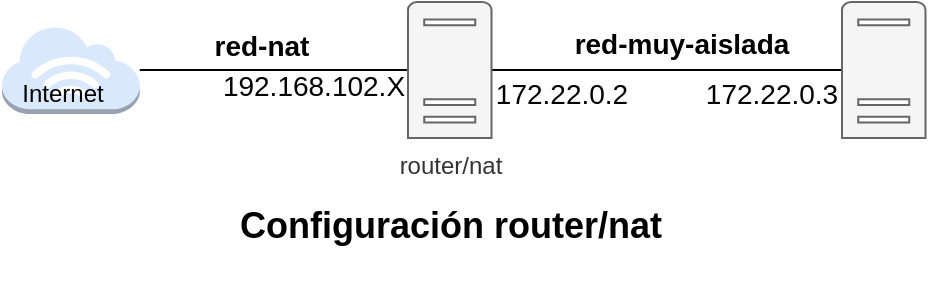 <mxfile version="26.0.13">
  <diagram id="k4pNC1rw3EwO7Iqltvwy" name="Page-1">
    <mxGraphModel dx="2074" dy="1088" grid="1" gridSize="10" guides="1" tooltips="1" connect="1" arrows="1" fold="1" page="1" pageScale="1" pageWidth="827" pageHeight="1169" math="0" shadow="0">
      <root>
        <mxCell id="0" />
        <mxCell id="1" parent="0" />
        <mxCell id="ECoGbR0762pp9iFnCjb--5" value="" style="outlineConnect=0;dashed=0;verticalLabelPosition=bottom;verticalAlign=top;align=center;html=1;shape=mxgraph.aws3.internet_3;fillColor=#dae8fc;strokeColor=#6c8ebf;" parent="1" vertex="1">
          <mxGeometry x="190" y="390" width="68.88" height="44" as="geometry" />
        </mxCell>
        <mxCell id="_etOdeRrxOBRMlxFL1JE-13" value="" style="edgeStyle=none;rounded=0;orthogonalLoop=1;jettySize=auto;html=1;endArrow=none;endFill=0;startArrow=none;" parent="1" source="ECoGbR0762pp9iFnCjb--5" target="ECoGbR0762pp9iFnCjb--2" edge="1">
          <mxGeometry relative="1" as="geometry">
            <mxPoint x="450" y="270" as="sourcePoint" />
            <mxPoint x="450" y="370" as="targetPoint" />
          </mxGeometry>
        </mxCell>
        <mxCell id="_etOdeRrxOBRMlxFL1JE-19" value="Internet" style="text;html=1;resizable=0;autosize=1;align=center;verticalAlign=middle;points=[];fillColor=none;strokeColor=none;rounded=0;" parent="1" vertex="1">
          <mxGeometry x="190" y="414" width="60" height="20" as="geometry" />
        </mxCell>
        <mxCell id="ECoGbR0762pp9iFnCjb--3" value="" style="edgeStyle=orthogonalEdgeStyle;rounded=0;orthogonalLoop=1;jettySize=auto;html=1;endArrow=none;endFill=0;" parent="1" source="ECoGbR0762pp9iFnCjb--2" target="mO2-hgsHOFpzF077Ll3o-1" edge="1">
          <mxGeometry relative="1" as="geometry">
            <mxPoint x="550" y="411" as="targetPoint" />
          </mxGeometry>
        </mxCell>
        <mxCell id="ECoGbR0762pp9iFnCjb--2" value="router/nat" style="sketch=0;pointerEvents=1;shadow=0;dashed=0;html=1;strokeColor=#666666;labelPosition=center;verticalLabelPosition=bottom;verticalAlign=top;outlineConnect=0;align=center;shape=mxgraph.office.servers.physical_host;fillColor=#f5f5f5;fontColor=#333333;" parent="1" vertex="1">
          <mxGeometry x="393" y="378" width="41.75" height="68" as="geometry" />
        </mxCell>
        <mxCell id="ECoGbR0762pp9iFnCjb--10" value="&lt;h2&gt;&lt;font size=&quot;1&quot;&gt;&lt;b style=&quot;font-size: 18px&quot;&gt;Configuración router/nat&lt;/b&gt;&lt;/font&gt;&lt;/h2&gt;" style="text;html=1;resizable=0;autosize=1;align=center;verticalAlign=middle;points=[];fillColor=none;strokeColor=none;rounded=0;" parent="1" vertex="1">
          <mxGeometry x="299" y="460" width="230" height="60" as="geometry" />
        </mxCell>
        <mxCell id="mO2-hgsHOFpzF077Ll3o-1" value="" style="sketch=0;pointerEvents=1;shadow=0;dashed=0;html=1;strokeColor=#666666;labelPosition=center;verticalLabelPosition=bottom;verticalAlign=top;outlineConnect=0;align=center;shape=mxgraph.office.servers.physical_host;fillColor=#f5f5f5;fontColor=#333333;" vertex="1" parent="1">
          <mxGeometry x="610" y="378" width="41.75" height="68" as="geometry" />
        </mxCell>
        <mxCell id="mO2-hgsHOFpzF077Ll3o-2" value="&lt;font style=&quot;font-size: 14px;&quot;&gt;172.22.0.3&lt;/font&gt;" style="text;strokeColor=none;align=center;fillColor=none;html=1;verticalAlign=middle;whiteSpace=wrap;rounded=0;" vertex="1" parent="1">
          <mxGeometry x="545" y="409" width="60" height="30" as="geometry" />
        </mxCell>
        <mxCell id="mO2-hgsHOFpzF077Ll3o-3" value="&lt;font style=&quot;font-size: 14px;&quot;&gt;172.22.0.2&lt;/font&gt;" style="text;strokeColor=none;align=center;fillColor=none;html=1;verticalAlign=middle;whiteSpace=wrap;rounded=0;" vertex="1" parent="1">
          <mxGeometry x="440" y="409" width="60" height="30" as="geometry" />
        </mxCell>
        <mxCell id="mO2-hgsHOFpzF077Ll3o-4" value="&lt;b&gt;&lt;font style=&quot;font-size: 14px;&quot;&gt;red-muy-aislada&lt;/font&gt;&lt;/b&gt;" style="text;strokeColor=none;align=center;fillColor=none;html=1;verticalAlign=middle;whiteSpace=wrap;rounded=0;" vertex="1" parent="1">
          <mxGeometry x="460" y="384" width="140" height="30" as="geometry" />
        </mxCell>
        <mxCell id="mO2-hgsHOFpzF077Ll3o-5" value="&lt;font style=&quot;font-size: 14px;&quot;&gt;192.168.102.X&lt;/font&gt;" style="text;strokeColor=none;align=center;fillColor=none;html=1;verticalAlign=middle;whiteSpace=wrap;rounded=0;" vertex="1" parent="1">
          <mxGeometry x="316" y="405" width="60" height="30" as="geometry" />
        </mxCell>
        <mxCell id="mO2-hgsHOFpzF077Ll3o-6" value="&lt;font style=&quot;font-size: 14px;&quot;&gt;&lt;b&gt;red-nat&lt;/b&gt;&lt;/font&gt;" style="text;strokeColor=none;align=center;fillColor=none;html=1;verticalAlign=middle;whiteSpace=wrap;rounded=0;" vertex="1" parent="1">
          <mxGeometry x="290" y="385" width="60" height="30" as="geometry" />
        </mxCell>
      </root>
    </mxGraphModel>
  </diagram>
</mxfile>
